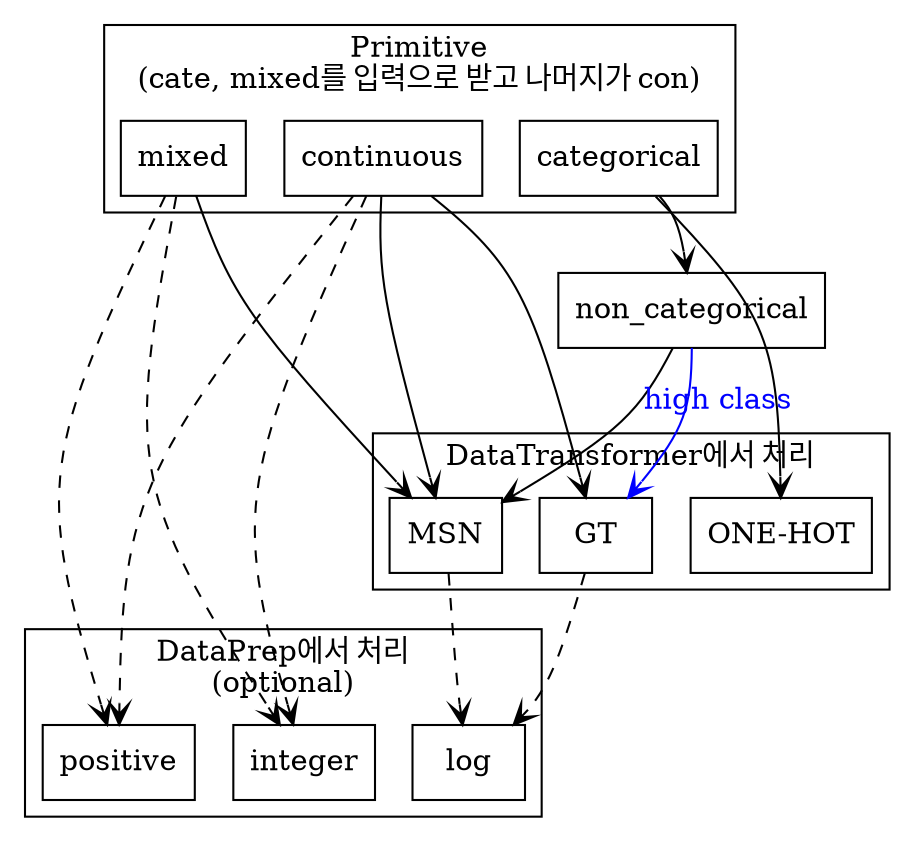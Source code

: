 // dot -Tpng comp.dot -o comp.png

digraph g {
    // graph [pad="0.5", nodesep="0.2", ranksep="0"];
    // splines = ortho
    splines = curved
    node[shape = box]
    edge[arrowhead = vee]


    subgraph cluster_primitive {
        label="Primitive\n(cate, mixed를 입력으로 받고 나머지가 con)"
        continuous
        mixed
        categorical
    }

    subgraph cluster_proc {
        label="DataTransformer에서 처리"
        msn [label="MSN"]
        gt [label="GT"]
        one_hot [label="ONE-HOT"]
    }

    subgraph cluster_optional {
        label="DataPrep에서 처리\n(optional)"
        integer
        log
        positive
        // [style=filled fillcolor=lightyellow]
    }


    {continuous, mixed} -> msn
    continuous -> gt
    categorical -> non_categorical
    non_categorical -> gt [label="high class" color="blue" fontcolor="blue"]
    non_categorical -> msn
    categorical -> one_hot
    {msn, gt} -> log [style="dashed"]
    {continuous, mixed} -> integer [style="dashed"]
    {continuous, mixed} -> positive [style="dashed"]
}